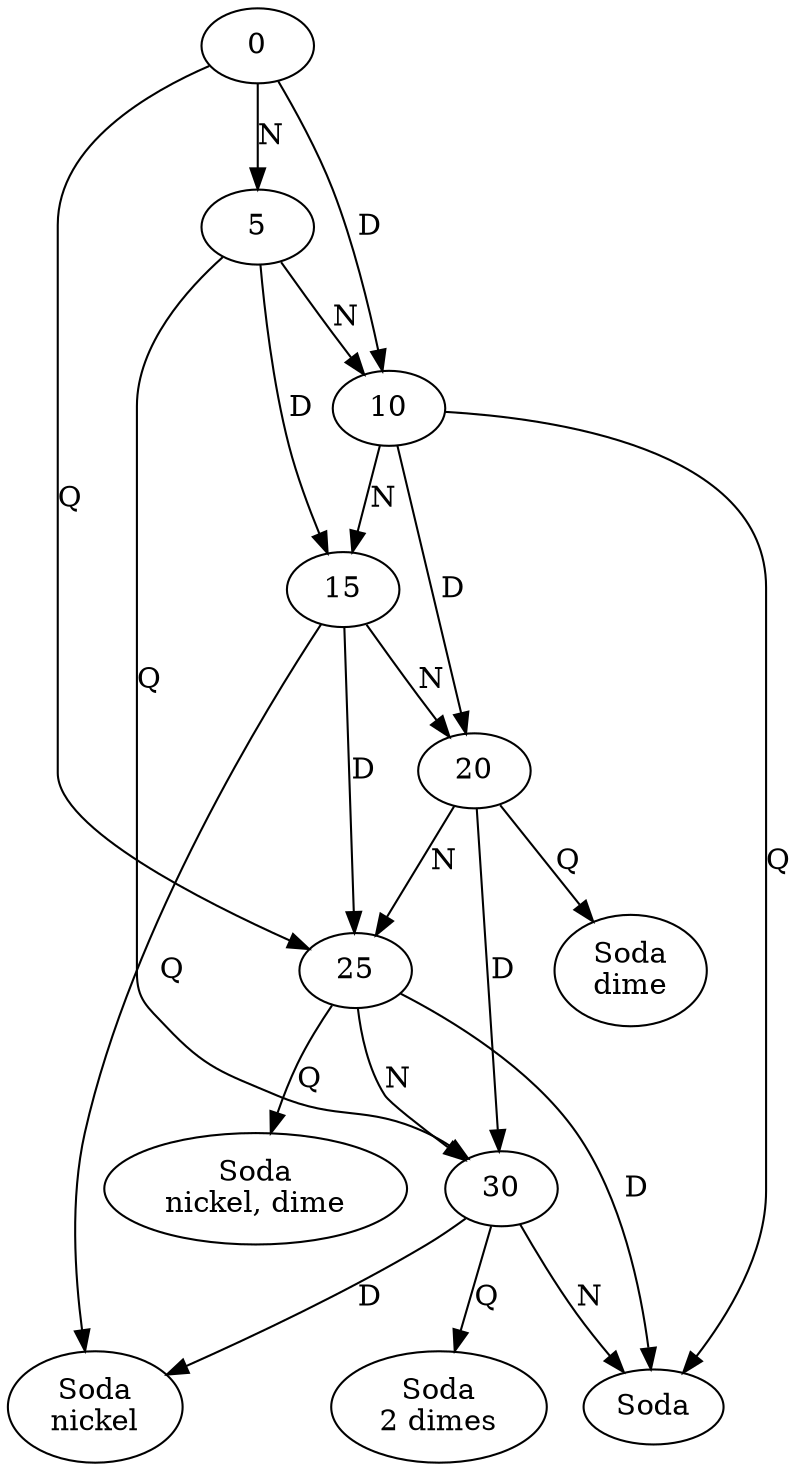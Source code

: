 digraph 41 {
        0->5[label="N"]; 5->10[label="N"]; 10->15[label="N"];
        15->20[label="N"]; 20->25[label="N"]; 25->30[label="N"];
        30->"Soda"[label="N"];
                        
        0->10[label="D"]; 5->15[label="D"]; 10->20[label="D"];
        15->25[label="D"]; 20->30[label="D"]; 25->"Soda"[label="D"];
        30->"Soda\nnickel"[label="D"];
        
        0->25[label="Q"]; 5->30[label="Q"]; 10->"Soda"[label="Q"];
        15->"Soda\nnickel"[label="Q"];
        20->"Soda\ndime"[label="Q"];
        25->"Soda\nnickel, dime"[label="Q"];
        30->"Soda\n2 dimes"[label="Q"];
}
